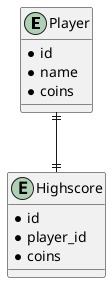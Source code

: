 @startuml database
  entity "Player" {
    * id
    * name
    * coins
  }
  entity "Highscore" {
    * id 
    * player_id
    * coins
  }

  Player ||--|| Highscore
@enduml